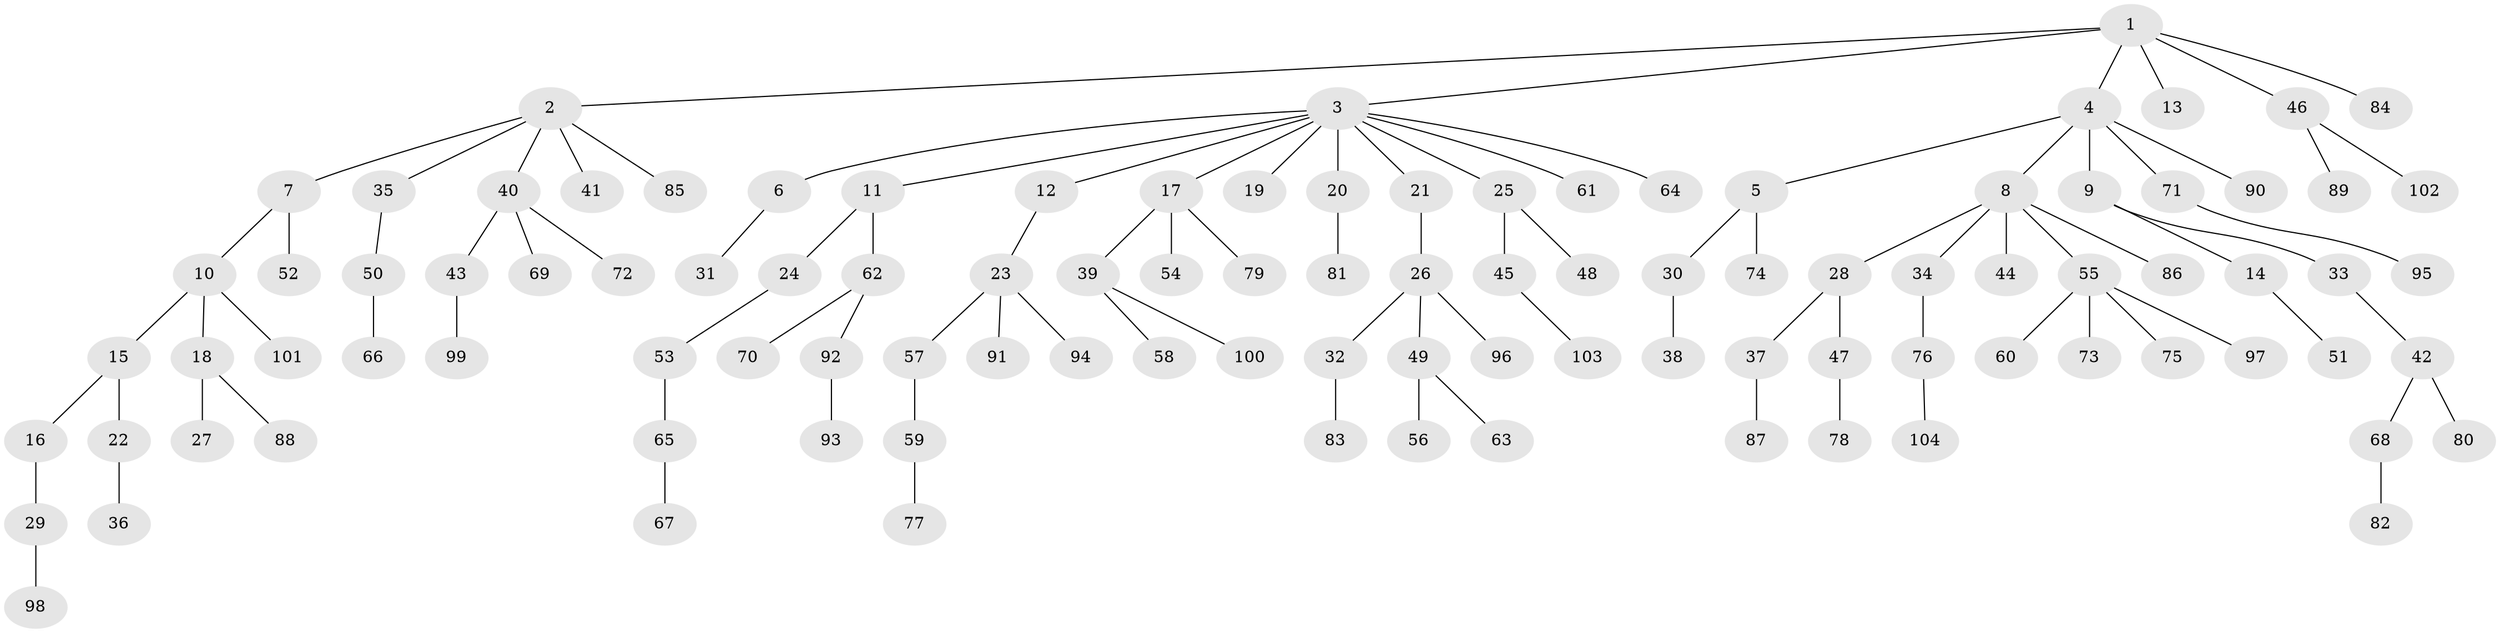// Generated by graph-tools (version 1.1) at 2025/02/03/09/25 03:02:21]
// undirected, 104 vertices, 103 edges
graph export_dot {
graph [start="1"]
  node [color=gray90,style=filled];
  1;
  2;
  3;
  4;
  5;
  6;
  7;
  8;
  9;
  10;
  11;
  12;
  13;
  14;
  15;
  16;
  17;
  18;
  19;
  20;
  21;
  22;
  23;
  24;
  25;
  26;
  27;
  28;
  29;
  30;
  31;
  32;
  33;
  34;
  35;
  36;
  37;
  38;
  39;
  40;
  41;
  42;
  43;
  44;
  45;
  46;
  47;
  48;
  49;
  50;
  51;
  52;
  53;
  54;
  55;
  56;
  57;
  58;
  59;
  60;
  61;
  62;
  63;
  64;
  65;
  66;
  67;
  68;
  69;
  70;
  71;
  72;
  73;
  74;
  75;
  76;
  77;
  78;
  79;
  80;
  81;
  82;
  83;
  84;
  85;
  86;
  87;
  88;
  89;
  90;
  91;
  92;
  93;
  94;
  95;
  96;
  97;
  98;
  99;
  100;
  101;
  102;
  103;
  104;
  1 -- 2;
  1 -- 3;
  1 -- 4;
  1 -- 13;
  1 -- 46;
  1 -- 84;
  2 -- 7;
  2 -- 35;
  2 -- 40;
  2 -- 41;
  2 -- 85;
  3 -- 6;
  3 -- 11;
  3 -- 12;
  3 -- 17;
  3 -- 19;
  3 -- 20;
  3 -- 21;
  3 -- 25;
  3 -- 61;
  3 -- 64;
  4 -- 5;
  4 -- 8;
  4 -- 9;
  4 -- 71;
  4 -- 90;
  5 -- 30;
  5 -- 74;
  6 -- 31;
  7 -- 10;
  7 -- 52;
  8 -- 28;
  8 -- 34;
  8 -- 44;
  8 -- 55;
  8 -- 86;
  9 -- 14;
  9 -- 33;
  10 -- 15;
  10 -- 18;
  10 -- 101;
  11 -- 24;
  11 -- 62;
  12 -- 23;
  14 -- 51;
  15 -- 16;
  15 -- 22;
  16 -- 29;
  17 -- 39;
  17 -- 54;
  17 -- 79;
  18 -- 27;
  18 -- 88;
  20 -- 81;
  21 -- 26;
  22 -- 36;
  23 -- 57;
  23 -- 91;
  23 -- 94;
  24 -- 53;
  25 -- 45;
  25 -- 48;
  26 -- 32;
  26 -- 49;
  26 -- 96;
  28 -- 37;
  28 -- 47;
  29 -- 98;
  30 -- 38;
  32 -- 83;
  33 -- 42;
  34 -- 76;
  35 -- 50;
  37 -- 87;
  39 -- 58;
  39 -- 100;
  40 -- 43;
  40 -- 69;
  40 -- 72;
  42 -- 68;
  42 -- 80;
  43 -- 99;
  45 -- 103;
  46 -- 89;
  46 -- 102;
  47 -- 78;
  49 -- 56;
  49 -- 63;
  50 -- 66;
  53 -- 65;
  55 -- 60;
  55 -- 73;
  55 -- 75;
  55 -- 97;
  57 -- 59;
  59 -- 77;
  62 -- 70;
  62 -- 92;
  65 -- 67;
  68 -- 82;
  71 -- 95;
  76 -- 104;
  92 -- 93;
}
